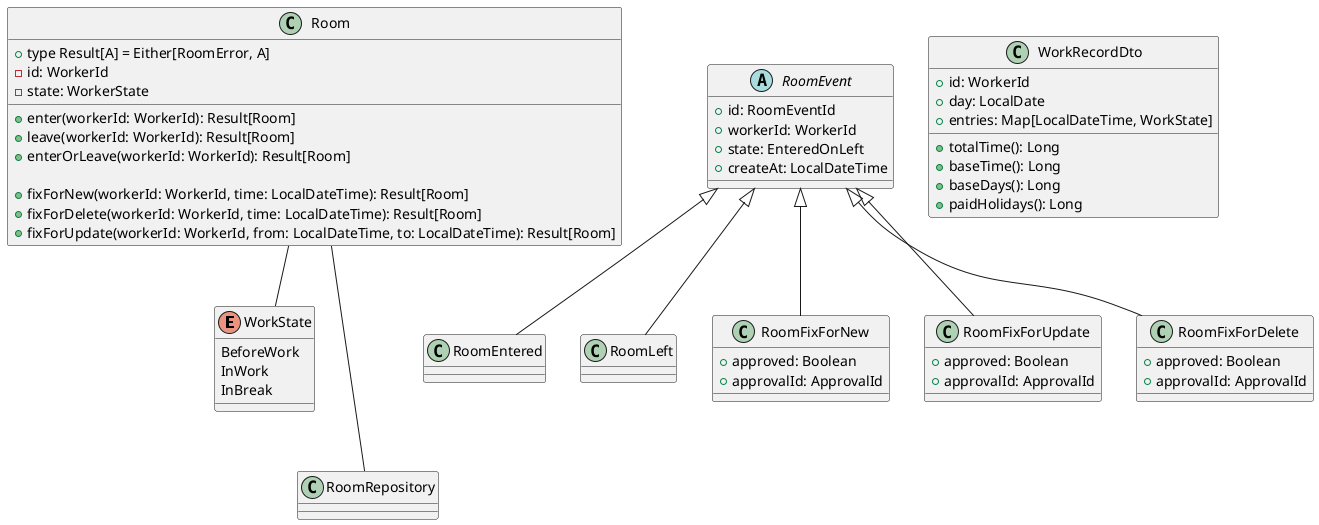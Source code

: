 @startuml

enum WorkState {
    BeforeWork
    InWork
    InBreak
}

class Room {
    + type Result[A] = Either[RoomError, A]
    - id: WorkerId
    - state: WorkerState
    
    + enter(workerId: WorkerId): Result[Room]
    + leave(workerId: WorkerId): Result[Room]
    + enterOrLeave(workerId: WorkerId): Result[Room]
    
    + fixForNew(workerId: WorkerId, time: LocalDateTime): Result[Room]
    + fixForDelete(workerId: WorkerId, time: LocalDateTime): Result[Room]
    + fixForUpdate(workerId: WorkerId, from: LocalDateTime, to: LocalDateTime): Result[Room]
}

abstract class RoomEvent {
    + id: RoomEventId
    + workerId: WorkerId
    + state: EnteredOnLeft
    + createAt: LocalDateTime
}

class RoomEntered extends RoomEvent
class RoomLeft extends RoomEvent
class RoomFixForNew extends RoomEvent {
    + approved: Boolean
    + approvalId: ApprovalId
}
class RoomFixForUpdate extends RoomEvent {
    + approved: Boolean
    + approvalId: ApprovalId
}
class RoomFixForDelete extends RoomEvent {
    + approved: Boolean
    + approvalId: ApprovalId
}

class RoomRepository {
}

class WorkRecordDto {
    + id: WorkerId
    + day: LocalDate
    + entries: Map[LocalDateTime, WorkState]
    + totalTime(): Long
    + baseTime(): Long
    + baseDays(): Long
    + paidHolidays(): Long
}

Room -- WorkState
Room --- RoomRepository

@enduml